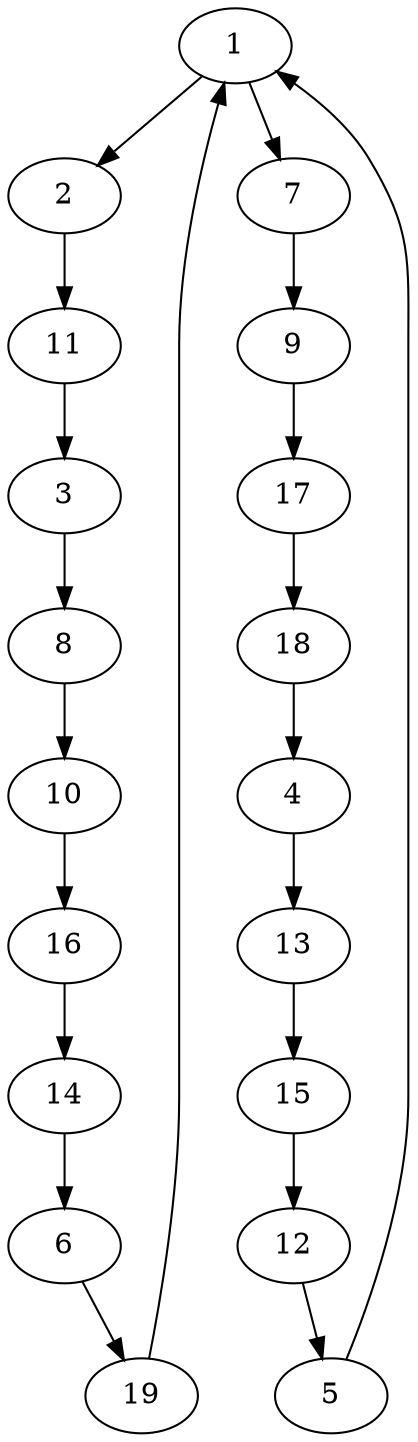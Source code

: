 digraph cvrp{
1;
2;
3;
4;
5;
6;
7;
8;
9;
10;
11;
12;
13;
14;
15;
16;
17;
18;
19;
1->2;1->7;2->11;3->8;4->13;5->1;6->19;7->9;8->10;9->17;10->16;11->3;12->5;13->15;14->6;15->12;16->14;17->18;18->4;19->1;}